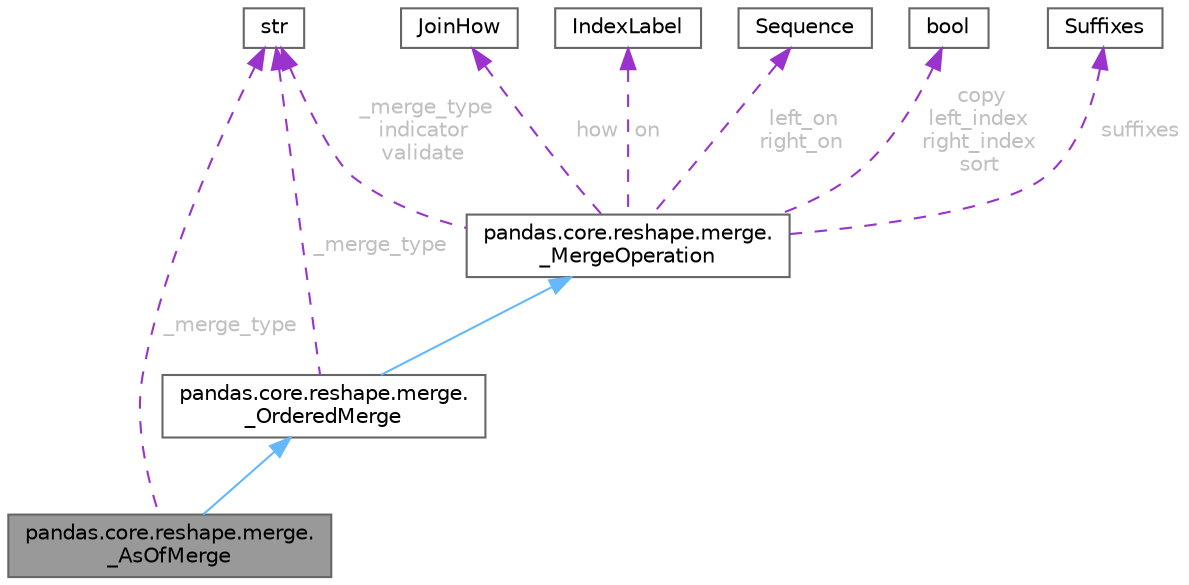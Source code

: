 digraph "pandas.core.reshape.merge._AsOfMerge"
{
 // LATEX_PDF_SIZE
  bgcolor="transparent";
  edge [fontname=Helvetica,fontsize=10,labelfontname=Helvetica,labelfontsize=10];
  node [fontname=Helvetica,fontsize=10,shape=box,height=0.2,width=0.4];
  Node1 [id="Node000001",label="pandas.core.reshape.merge.\l_AsOfMerge",height=0.2,width=0.4,color="gray40", fillcolor="grey60", style="filled", fontcolor="black",tooltip=" "];
  Node2 -> Node1 [id="edge11_Node000001_Node000002",dir="back",color="steelblue1",style="solid",tooltip=" "];
  Node2 [id="Node000002",label="pandas.core.reshape.merge.\l_OrderedMerge",height=0.2,width=0.4,color="gray40", fillcolor="white", style="filled",URL="$classpandas_1_1core_1_1reshape_1_1merge_1_1__OrderedMerge.html",tooltip=" "];
  Node3 -> Node2 [id="edge12_Node000002_Node000003",dir="back",color="steelblue1",style="solid",tooltip=" "];
  Node3 [id="Node000003",label="pandas.core.reshape.merge.\l_MergeOperation",height=0.2,width=0.4,color="gray40", fillcolor="white", style="filled",URL="$classpandas_1_1core_1_1reshape_1_1merge_1_1__MergeOperation.html",tooltip=" "];
  Node4 -> Node3 [id="edge13_Node000003_Node000004",dir="back",color="darkorchid3",style="dashed",tooltip=" ",label=" _merge_type\nindicator\nvalidate",fontcolor="grey" ];
  Node4 [id="Node000004",label="str",height=0.2,width=0.4,color="gray40", fillcolor="white", style="filled",tooltip=" "];
  Node5 -> Node3 [id="edge14_Node000003_Node000005",dir="back",color="darkorchid3",style="dashed",tooltip=" ",label=" how",fontcolor="grey" ];
  Node5 [id="Node000005",label="JoinHow",height=0.2,width=0.4,color="gray40", fillcolor="white", style="filled",tooltip=" "];
  Node6 -> Node3 [id="edge15_Node000003_Node000006",dir="back",color="darkorchid3",style="dashed",tooltip=" ",label=" on",fontcolor="grey" ];
  Node6 [id="Node000006",label="IndexLabel",height=0.2,width=0.4,color="gray40", fillcolor="white", style="filled",tooltip=" "];
  Node7 -> Node3 [id="edge16_Node000003_Node000007",dir="back",color="darkorchid3",style="dashed",tooltip=" ",label=" left_on\nright_on",fontcolor="grey" ];
  Node7 [id="Node000007",label="Sequence",height=0.2,width=0.4,color="gray40", fillcolor="white", style="filled",tooltip=" "];
  Node8 -> Node3 [id="edge17_Node000003_Node000008",dir="back",color="darkorchid3",style="dashed",tooltip=" ",label=" copy\nleft_index\nright_index\nsort",fontcolor="grey" ];
  Node8 [id="Node000008",label="bool",height=0.2,width=0.4,color="gray40", fillcolor="white", style="filled",tooltip=" "];
  Node9 -> Node3 [id="edge18_Node000003_Node000009",dir="back",color="darkorchid3",style="dashed",tooltip=" ",label=" suffixes",fontcolor="grey" ];
  Node9 [id="Node000009",label="Suffixes",height=0.2,width=0.4,color="gray40", fillcolor="white", style="filled",tooltip=" "];
  Node4 -> Node2 [id="edge19_Node000002_Node000004",dir="back",color="darkorchid3",style="dashed",tooltip=" ",label=" _merge_type",fontcolor="grey" ];
  Node4 -> Node1 [id="edge20_Node000001_Node000004",dir="back",color="darkorchid3",style="dashed",tooltip=" ",label=" _merge_type",fontcolor="grey" ];
}
